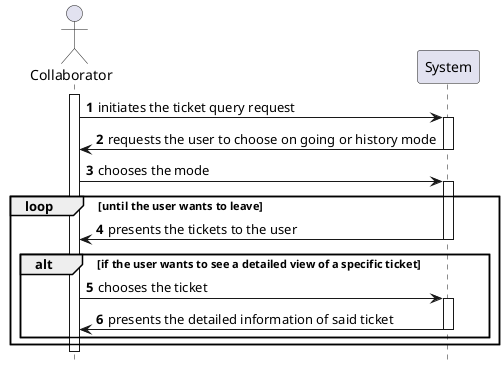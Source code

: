 @startuml
autonumber
hide footbox

actor "Collaborator" as COLLAB
participant "System" as SYST

activate COLLAB

COLLAB -> SYST : initiates the ticket query request
activate SYST

SYST -> COLLAB : requests the user to choose on going or history mode
deactivate SYST

COLLAB -> SYST : chooses the mode
activate SYST

loop until the user wants to leave

SYST -> COLLAB : presents the tickets to the user
deactivate SYST

alt if the user wants to see a detailed view of a specific ticket

COLLAB -> SYST : chooses the ticket
activate SYST

SYST -> COLLAB : presents the detailed information of said ticket
deactivate SYST

end

end

deactivate COLLAB

@enduml
